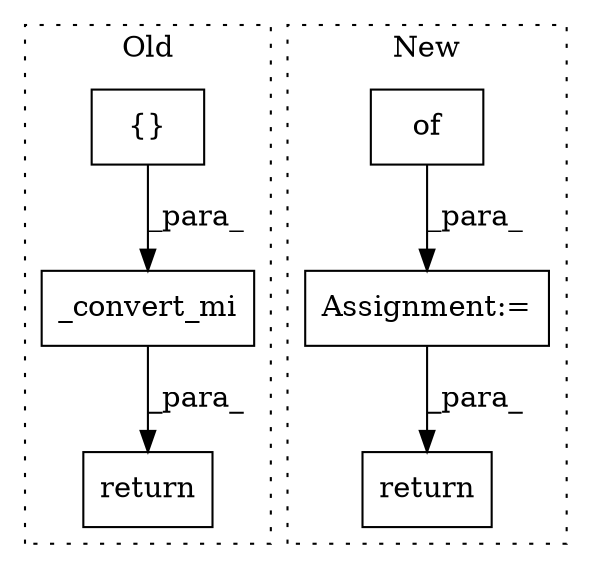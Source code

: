 digraph G {
subgraph cluster0 {
1 [label="_convert_mi" a="32" s="9758,9807" l="12,1" shape="box"];
4 [label="return" a="41" s="9751" l="7" shape="box"];
5 [label="{}" a="4" s="9779,9788" l="1,1" shape="box"];
label = "Old";
style="dotted";
}
subgraph cluster1 {
2 [label="return" a="41" s="11232" l="7" shape="box"];
3 [label="of" a="32" s="11107,11121" l="3,1" shape="box"];
6 [label="Assignment:=" a="7" s="11067" l="12" shape="box"];
label = "New";
style="dotted";
}
1 -> 4 [label="_para_"];
3 -> 6 [label="_para_"];
5 -> 1 [label="_para_"];
6 -> 2 [label="_para_"];
}